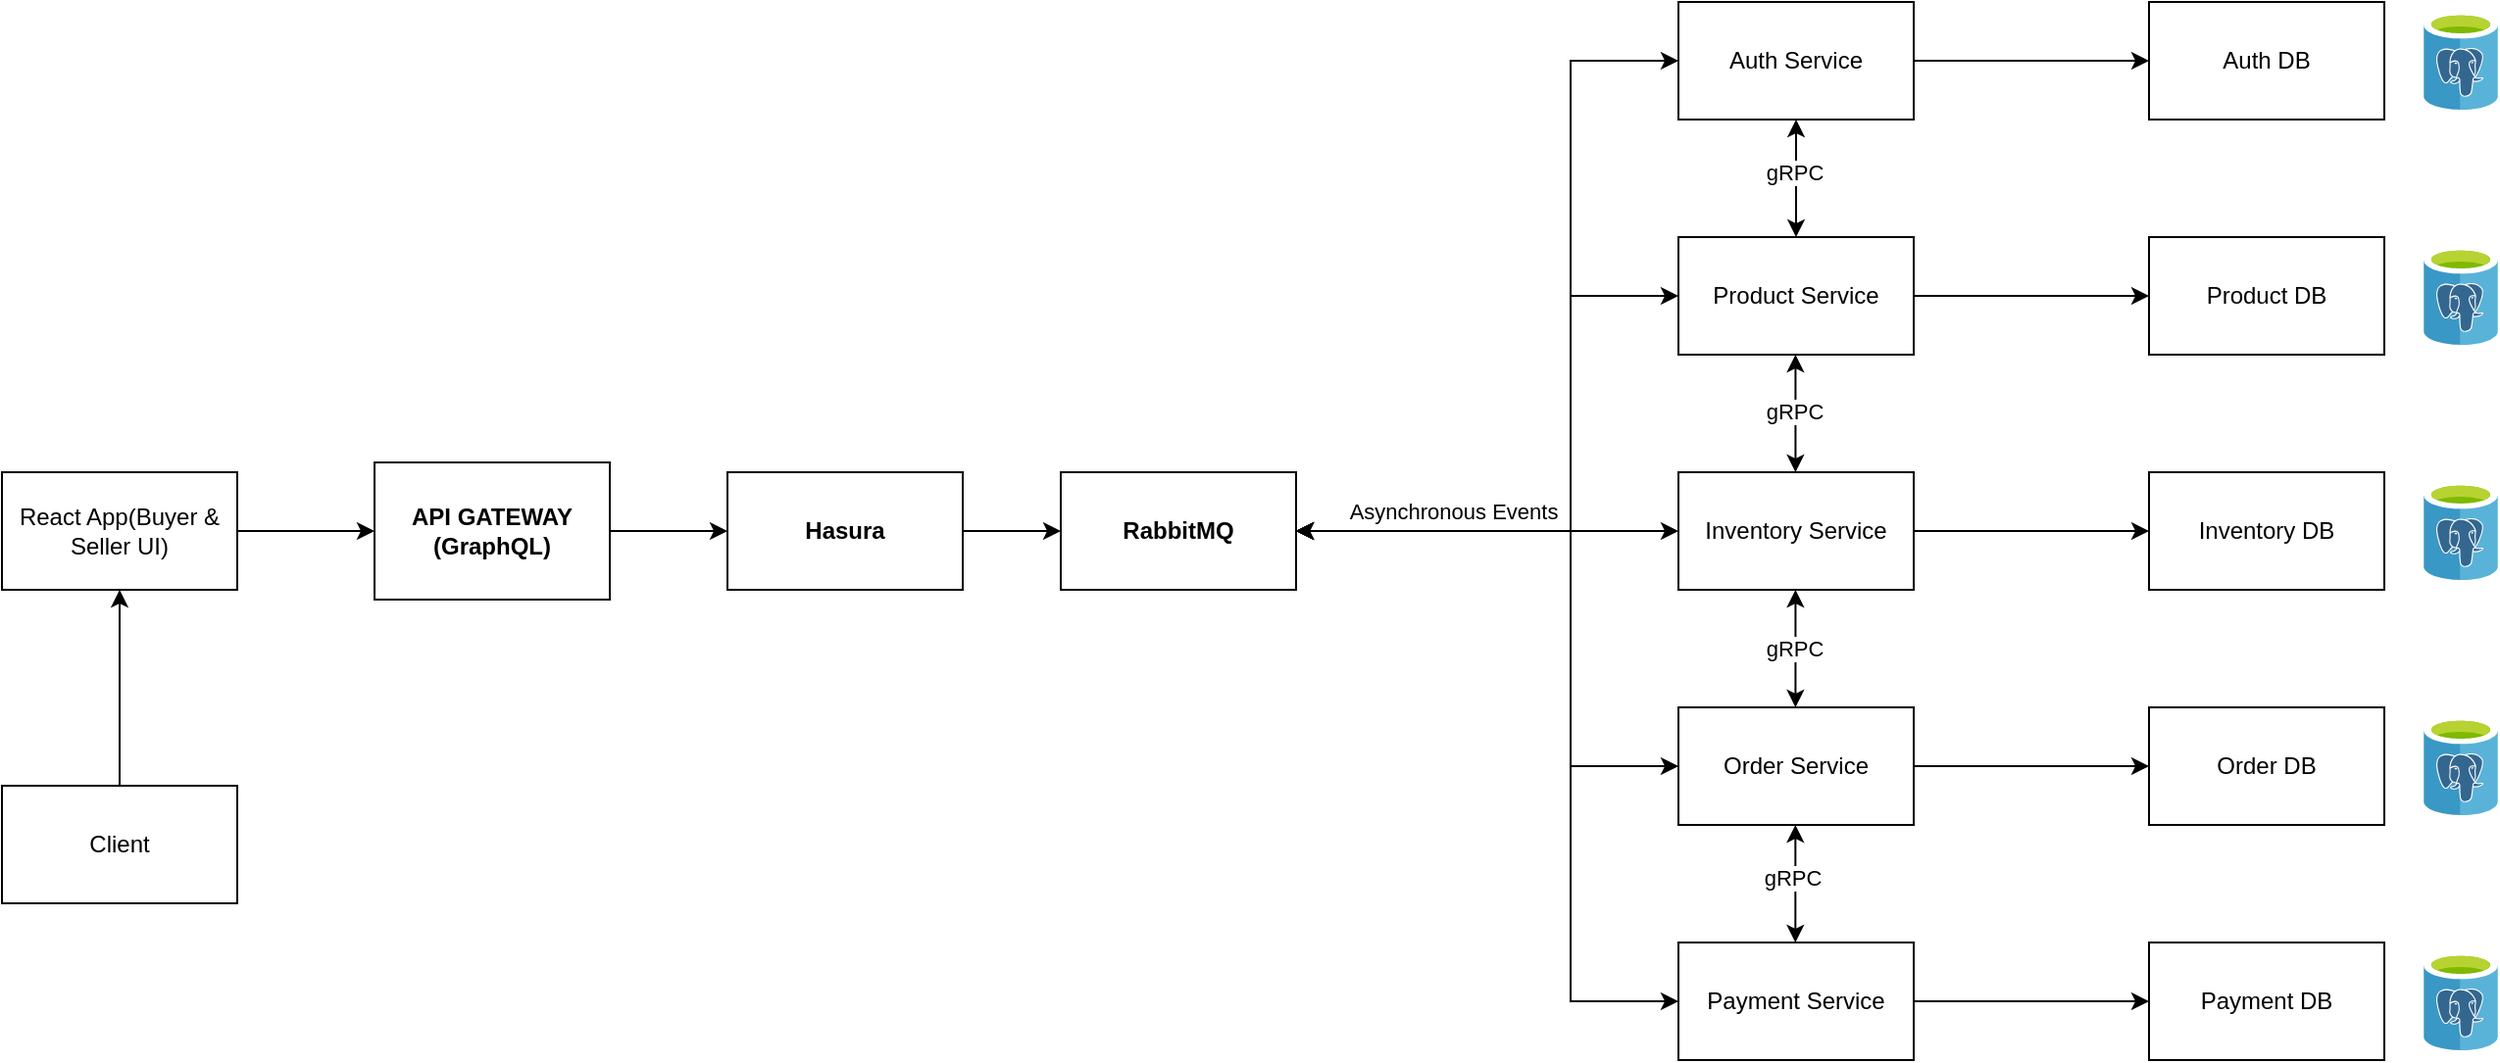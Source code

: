 <mxfile version="26.2.8">
  <diagram name="Page-1" id="nb4Nz53QhCpKhdht977x">
    <mxGraphModel dx="720" dy="363" grid="1" gridSize="10" guides="1" tooltips="1" connect="1" arrows="1" fold="1" page="1" pageScale="1" pageWidth="850" pageHeight="1100" math="0" shadow="0">
      <root>
        <mxCell id="0" />
        <mxCell id="1" parent="0" />
        <mxCell id="vAraQ23SvQjwQGzPWNUu-5" style="edgeStyle=orthogonalEdgeStyle;rounded=0;orthogonalLoop=1;jettySize=auto;html=1;entryX=0;entryY=0.5;entryDx=0;entryDy=0;" parent="1" source="vAraQ23SvQjwQGzPWNUu-1" target="vAraQ23SvQjwQGzPWNUu-3" edge="1">
          <mxGeometry relative="1" as="geometry" />
        </mxCell>
        <mxCell id="vAraQ23SvQjwQGzPWNUu-1" value="React App(Buyer &amp;amp; Seller UI)" style="rounded=0;whiteSpace=wrap;html=1;" parent="1" vertex="1">
          <mxGeometry x="50" y="280" width="120" height="60" as="geometry" />
        </mxCell>
        <mxCell id="vAraQ23SvQjwQGzPWNUu-4" style="edgeStyle=orthogonalEdgeStyle;rounded=0;orthogonalLoop=1;jettySize=auto;html=1;entryX=0.5;entryY=1;entryDx=0;entryDy=0;" parent="1" source="vAraQ23SvQjwQGzPWNUu-2" target="vAraQ23SvQjwQGzPWNUu-1" edge="1">
          <mxGeometry relative="1" as="geometry" />
        </mxCell>
        <mxCell id="vAraQ23SvQjwQGzPWNUu-2" value="Client" style="rounded=0;whiteSpace=wrap;html=1;" parent="1" vertex="1">
          <mxGeometry x="50" y="440" width="120" height="60" as="geometry" />
        </mxCell>
        <mxCell id="j8j3YL9cSsE1ejrsSzUw-4" style="edgeStyle=orthogonalEdgeStyle;rounded=0;orthogonalLoop=1;jettySize=auto;html=1;" edge="1" parent="1" source="vAraQ23SvQjwQGzPWNUu-3" target="j8j3YL9cSsE1ejrsSzUw-1">
          <mxGeometry relative="1" as="geometry" />
        </mxCell>
        <mxCell id="vAraQ23SvQjwQGzPWNUu-3" value="&lt;b&gt;API GATEWAY&lt;br&gt;(GraphQL)&lt;/b&gt;" style="rounded=0;whiteSpace=wrap;html=1;" parent="1" vertex="1">
          <mxGeometry x="240" y="275" width="120" height="70" as="geometry" />
        </mxCell>
        <mxCell id="vAraQ23SvQjwQGzPWNUu-25" style="edgeStyle=orthogonalEdgeStyle;rounded=0;orthogonalLoop=1;jettySize=auto;html=1;entryX=0;entryY=0.5;entryDx=0;entryDy=0;" parent="1" source="vAraQ23SvQjwQGzPWNUu-6" target="vAraQ23SvQjwQGzPWNUu-11" edge="1">
          <mxGeometry relative="1" as="geometry" />
        </mxCell>
        <mxCell id="vAraQ23SvQjwQGzPWNUu-6" value="Auth Service" style="rounded=0;whiteSpace=wrap;html=1;" parent="1" vertex="1">
          <mxGeometry x="905" y="40" width="120" height="60" as="geometry" />
        </mxCell>
        <mxCell id="vAraQ23SvQjwQGzPWNUu-24" style="edgeStyle=orthogonalEdgeStyle;rounded=0;orthogonalLoop=1;jettySize=auto;html=1;entryX=0;entryY=0.5;entryDx=0;entryDy=0;" parent="1" source="vAraQ23SvQjwQGzPWNUu-7" target="vAraQ23SvQjwQGzPWNUu-12" edge="1">
          <mxGeometry relative="1" as="geometry" />
        </mxCell>
        <mxCell id="vAraQ23SvQjwQGzPWNUu-7" value="Product Service" style="rounded=0;whiteSpace=wrap;html=1;" parent="1" vertex="1">
          <mxGeometry x="905" y="160" width="120" height="60" as="geometry" />
        </mxCell>
        <mxCell id="vAraQ23SvQjwQGzPWNUu-23" style="edgeStyle=orthogonalEdgeStyle;rounded=0;orthogonalLoop=1;jettySize=auto;html=1;entryX=0;entryY=0.5;entryDx=0;entryDy=0;" parent="1" source="vAraQ23SvQjwQGzPWNUu-8" target="vAraQ23SvQjwQGzPWNUu-13" edge="1">
          <mxGeometry relative="1" as="geometry" />
        </mxCell>
        <mxCell id="vAraQ23SvQjwQGzPWNUu-8" value="Inventory Service" style="rounded=0;whiteSpace=wrap;html=1;" parent="1" vertex="1">
          <mxGeometry x="905" y="280" width="120" height="60" as="geometry" />
        </mxCell>
        <mxCell id="vAraQ23SvQjwQGzPWNUu-22" style="edgeStyle=orthogonalEdgeStyle;rounded=0;orthogonalLoop=1;jettySize=auto;html=1;" parent="1" source="vAraQ23SvQjwQGzPWNUu-9" target="vAraQ23SvQjwQGzPWNUu-14" edge="1">
          <mxGeometry relative="1" as="geometry" />
        </mxCell>
        <mxCell id="vAraQ23SvQjwQGzPWNUu-9" value="Order Service" style="rounded=0;whiteSpace=wrap;html=1;" parent="1" vertex="1">
          <mxGeometry x="905" y="400" width="120" height="60" as="geometry" />
        </mxCell>
        <mxCell id="vAraQ23SvQjwQGzPWNUu-21" style="edgeStyle=orthogonalEdgeStyle;rounded=0;orthogonalLoop=1;jettySize=auto;html=1;" parent="1" source="vAraQ23SvQjwQGzPWNUu-10" target="vAraQ23SvQjwQGzPWNUu-15" edge="1">
          <mxGeometry relative="1" as="geometry" />
        </mxCell>
        <mxCell id="vAraQ23SvQjwQGzPWNUu-10" value="Payment Service" style="rounded=0;whiteSpace=wrap;html=1;" parent="1" vertex="1">
          <mxGeometry x="905" y="520" width="120" height="60" as="geometry" />
        </mxCell>
        <mxCell id="vAraQ23SvQjwQGzPWNUu-11" value="Auth DB" style="rounded=0;whiteSpace=wrap;html=1;" parent="1" vertex="1">
          <mxGeometry x="1145" y="40" width="120" height="60" as="geometry" />
        </mxCell>
        <mxCell id="vAraQ23SvQjwQGzPWNUu-12" value="Product DB" style="rounded=0;whiteSpace=wrap;html=1;" parent="1" vertex="1">
          <mxGeometry x="1145" y="160" width="120" height="60" as="geometry" />
        </mxCell>
        <mxCell id="vAraQ23SvQjwQGzPWNUu-13" value="Inventory DB" style="rounded=0;whiteSpace=wrap;html=1;" parent="1" vertex="1">
          <mxGeometry x="1145" y="280" width="120" height="60" as="geometry" />
        </mxCell>
        <mxCell id="vAraQ23SvQjwQGzPWNUu-14" value="Order DB" style="rounded=0;whiteSpace=wrap;html=1;" parent="1" vertex="1">
          <mxGeometry x="1145" y="400" width="120" height="60" as="geometry" />
        </mxCell>
        <mxCell id="vAraQ23SvQjwQGzPWNUu-15" value="Payment DB" style="rounded=0;whiteSpace=wrap;html=1;" parent="1" vertex="1">
          <mxGeometry x="1145" y="520" width="120" height="60" as="geometry" />
        </mxCell>
        <mxCell id="vAraQ23SvQjwQGzPWNUu-42" value="" style="image;sketch=0;aspect=fixed;html=1;points=[];align=center;fontSize=12;image=img/lib/mscae/Azure_Database_for_PostgreSQL_servers.svg;" parent="1" vertex="1">
          <mxGeometry x="1285" y="45" width="38" height="50" as="geometry" />
        </mxCell>
        <mxCell id="vAraQ23SvQjwQGzPWNUu-43" value="" style="image;sketch=0;aspect=fixed;html=1;points=[];align=center;fontSize=12;image=img/lib/mscae/Azure_Database_for_PostgreSQL_servers.svg;" parent="1" vertex="1">
          <mxGeometry x="1285" y="165" width="38" height="50" as="geometry" />
        </mxCell>
        <mxCell id="vAraQ23SvQjwQGzPWNUu-44" value="" style="image;sketch=0;aspect=fixed;html=1;points=[];align=center;fontSize=12;image=img/lib/mscae/Azure_Database_for_PostgreSQL_servers.svg;" parent="1" vertex="1">
          <mxGeometry x="1285" y="285" width="38" height="50" as="geometry" />
        </mxCell>
        <mxCell id="vAraQ23SvQjwQGzPWNUu-45" value="" style="image;sketch=0;aspect=fixed;html=1;points=[];align=center;fontSize=12;image=img/lib/mscae/Azure_Database_for_PostgreSQL_servers.svg;" parent="1" vertex="1">
          <mxGeometry x="1285" y="405" width="38" height="50" as="geometry" />
        </mxCell>
        <mxCell id="vAraQ23SvQjwQGzPWNUu-46" value="" style="image;sketch=0;aspect=fixed;html=1;points=[];align=center;fontSize=12;image=img/lib/mscae/Azure_Database_for_PostgreSQL_servers.svg;" parent="1" vertex="1">
          <mxGeometry x="1285" y="525" width="38" height="50" as="geometry" />
        </mxCell>
        <mxCell id="j8j3YL9cSsE1ejrsSzUw-12" style="edgeStyle=orthogonalEdgeStyle;rounded=0;orthogonalLoop=1;jettySize=auto;html=1;entryX=0;entryY=0.5;entryDx=0;entryDy=0;" edge="1" parent="1" source="j8j3YL9cSsE1ejrsSzUw-1" target="j8j3YL9cSsE1ejrsSzUw-11">
          <mxGeometry relative="1" as="geometry" />
        </mxCell>
        <mxCell id="j8j3YL9cSsE1ejrsSzUw-1" value="&lt;b&gt;Hasura&lt;/b&gt;" style="rounded=0;whiteSpace=wrap;html=1;" vertex="1" parent="1">
          <mxGeometry x="420" y="280" width="120" height="60" as="geometry" />
        </mxCell>
        <mxCell id="j8j3YL9cSsE1ejrsSzUw-11" value="&lt;b&gt;RabbitMQ&lt;/b&gt;" style="rounded=0;whiteSpace=wrap;html=1;" vertex="1" parent="1">
          <mxGeometry x="590" y="280" width="120" height="60" as="geometry" />
        </mxCell>
        <mxCell id="j8j3YL9cSsE1ejrsSzUw-13" value="" style="endArrow=classic;startArrow=classic;html=1;rounded=0;exitX=1;exitY=0.5;exitDx=0;exitDy=0;entryX=0;entryY=0.5;entryDx=0;entryDy=0;edgeStyle=orthogonalEdgeStyle;" edge="1" parent="1" source="j8j3YL9cSsE1ejrsSzUw-11" target="vAraQ23SvQjwQGzPWNUu-6">
          <mxGeometry width="50" height="50" relative="1" as="geometry">
            <mxPoint x="650" y="290" as="sourcePoint" />
            <mxPoint x="700" y="240" as="targetPoint" />
            <Array as="points">
              <mxPoint x="850" y="310" />
              <mxPoint x="850" y="70" />
            </Array>
          </mxGeometry>
        </mxCell>
        <mxCell id="j8j3YL9cSsE1ejrsSzUw-14" value="" style="endArrow=classic;startArrow=classic;html=1;rounded=0;exitX=1;exitY=0.5;exitDx=0;exitDy=0;entryX=0;entryY=0.5;entryDx=0;entryDy=0;edgeStyle=orthogonalEdgeStyle;" edge="1" parent="1" source="j8j3YL9cSsE1ejrsSzUw-11" target="vAraQ23SvQjwQGzPWNUu-7">
          <mxGeometry width="50" height="50" relative="1" as="geometry">
            <mxPoint x="780" y="410" as="sourcePoint" />
            <mxPoint x="830" y="360" as="targetPoint" />
            <Array as="points">
              <mxPoint x="850" y="310" />
              <mxPoint x="850" y="190" />
            </Array>
          </mxGeometry>
        </mxCell>
        <mxCell id="j8j3YL9cSsE1ejrsSzUw-15" value="" style="endArrow=classic;startArrow=classic;html=1;rounded=0;entryX=0;entryY=0.5;entryDx=0;entryDy=0;exitX=1;exitY=0.5;exitDx=0;exitDy=0;edgeStyle=orthogonalEdgeStyle;" edge="1" parent="1" source="j8j3YL9cSsE1ejrsSzUw-11" target="vAraQ23SvQjwQGzPWNUu-9">
          <mxGeometry width="50" height="50" relative="1" as="geometry">
            <mxPoint x="780" y="360" as="sourcePoint" />
            <mxPoint x="850.711" y="310" as="targetPoint" />
            <Array as="points">
              <mxPoint x="850" y="310" />
              <mxPoint x="850" y="430" />
            </Array>
          </mxGeometry>
        </mxCell>
        <mxCell id="j8j3YL9cSsE1ejrsSzUw-16" value="" style="endArrow=classic;startArrow=classic;html=1;rounded=0;entryX=0;entryY=0.5;entryDx=0;entryDy=0;exitX=1;exitY=0.5;exitDx=0;exitDy=0;edgeStyle=orthogonalEdgeStyle;" edge="1" parent="1" source="j8j3YL9cSsE1ejrsSzUw-11" target="vAraQ23SvQjwQGzPWNUu-10">
          <mxGeometry width="50" height="50" relative="1" as="geometry">
            <mxPoint x="700" y="520" as="sourcePoint" />
            <mxPoint x="750" y="470" as="targetPoint" />
            <Array as="points">
              <mxPoint x="850" y="310" />
              <mxPoint x="850" y="550" />
            </Array>
          </mxGeometry>
        </mxCell>
        <mxCell id="j8j3YL9cSsE1ejrsSzUw-17" value="Asynchronous Events" style="edgeLabel;html=1;align=center;verticalAlign=middle;resizable=0;points=[];" vertex="1" connectable="0" parent="j8j3YL9cSsE1ejrsSzUw-16">
          <mxGeometry x="-0.749" y="-1" relative="1" as="geometry">
            <mxPoint x="25" y="-11" as="offset" />
          </mxGeometry>
        </mxCell>
        <mxCell id="j8j3YL9cSsE1ejrsSzUw-18" value="" style="endArrow=classic;startArrow=classic;html=1;rounded=0;exitX=1;exitY=0.5;exitDx=0;exitDy=0;" edge="1" parent="1" source="j8j3YL9cSsE1ejrsSzUw-11" target="vAraQ23SvQjwQGzPWNUu-8">
          <mxGeometry width="50" height="50" relative="1" as="geometry">
            <mxPoint x="700" y="420" as="sourcePoint" />
            <mxPoint x="750" y="370" as="targetPoint" />
          </mxGeometry>
        </mxCell>
        <mxCell id="j8j3YL9cSsE1ejrsSzUw-20" value="" style="endArrow=classic;startArrow=classic;html=1;rounded=0;entryX=0.5;entryY=1;entryDx=0;entryDy=0;exitX=0.5;exitY=0;exitDx=0;exitDy=0;" edge="1" parent="1" source="vAraQ23SvQjwQGzPWNUu-7" target="vAraQ23SvQjwQGzPWNUu-6">
          <mxGeometry width="50" height="50" relative="1" as="geometry">
            <mxPoint x="900" y="160" as="sourcePoint" />
            <mxPoint x="950" y="110" as="targetPoint" />
          </mxGeometry>
        </mxCell>
        <mxCell id="j8j3YL9cSsE1ejrsSzUw-25" value="gRPC" style="edgeLabel;html=1;align=center;verticalAlign=middle;resizable=0;points=[];" vertex="1" connectable="0" parent="j8j3YL9cSsE1ejrsSzUw-20">
          <mxGeometry x="0.098" y="1" relative="1" as="geometry">
            <mxPoint as="offset" />
          </mxGeometry>
        </mxCell>
        <mxCell id="j8j3YL9cSsE1ejrsSzUw-21" value="" style="endArrow=classic;startArrow=classic;html=1;rounded=0;entryX=0.5;entryY=1;entryDx=0;entryDy=0;exitX=0.5;exitY=0;exitDx=0;exitDy=0;" edge="1" parent="1">
          <mxGeometry width="50" height="50" relative="1" as="geometry">
            <mxPoint x="964.71" y="280" as="sourcePoint" />
            <mxPoint x="964.71" y="220" as="targetPoint" />
          </mxGeometry>
        </mxCell>
        <mxCell id="j8j3YL9cSsE1ejrsSzUw-26" value="gRPC" style="edgeLabel;html=1;align=center;verticalAlign=middle;resizable=0;points=[];" vertex="1" connectable="0" parent="j8j3YL9cSsE1ejrsSzUw-21">
          <mxGeometry x="0.052" y="1" relative="1" as="geometry">
            <mxPoint as="offset" />
          </mxGeometry>
        </mxCell>
        <mxCell id="j8j3YL9cSsE1ejrsSzUw-22" value="" style="endArrow=classic;startArrow=classic;html=1;rounded=0;entryX=0.5;entryY=1;entryDx=0;entryDy=0;exitX=0.5;exitY=0;exitDx=0;exitDy=0;" edge="1" parent="1">
          <mxGeometry width="50" height="50" relative="1" as="geometry">
            <mxPoint x="964.71" y="400" as="sourcePoint" />
            <mxPoint x="964.71" y="340" as="targetPoint" />
          </mxGeometry>
        </mxCell>
        <mxCell id="j8j3YL9cSsE1ejrsSzUw-27" value="gRPC" style="edgeLabel;html=1;align=center;verticalAlign=middle;resizable=0;points=[];" vertex="1" connectable="0" parent="j8j3YL9cSsE1ejrsSzUw-22">
          <mxGeometry x="0.006" y="1" relative="1" as="geometry">
            <mxPoint as="offset" />
          </mxGeometry>
        </mxCell>
        <mxCell id="j8j3YL9cSsE1ejrsSzUw-24" value="" style="endArrow=classic;startArrow=classic;html=1;rounded=0;entryX=0.5;entryY=1;entryDx=0;entryDy=0;exitX=0.5;exitY=0;exitDx=0;exitDy=0;" edge="1" parent="1">
          <mxGeometry width="50" height="50" relative="1" as="geometry">
            <mxPoint x="964.66" y="520" as="sourcePoint" />
            <mxPoint x="964.66" y="460" as="targetPoint" />
          </mxGeometry>
        </mxCell>
        <mxCell id="j8j3YL9cSsE1ejrsSzUw-28" value="gRPC" style="edgeLabel;html=1;align=center;verticalAlign=middle;resizable=0;points=[];" vertex="1" connectable="0" parent="j8j3YL9cSsE1ejrsSzUw-24">
          <mxGeometry x="0.098" y="2" relative="1" as="geometry">
            <mxPoint as="offset" />
          </mxGeometry>
        </mxCell>
      </root>
    </mxGraphModel>
  </diagram>
</mxfile>
